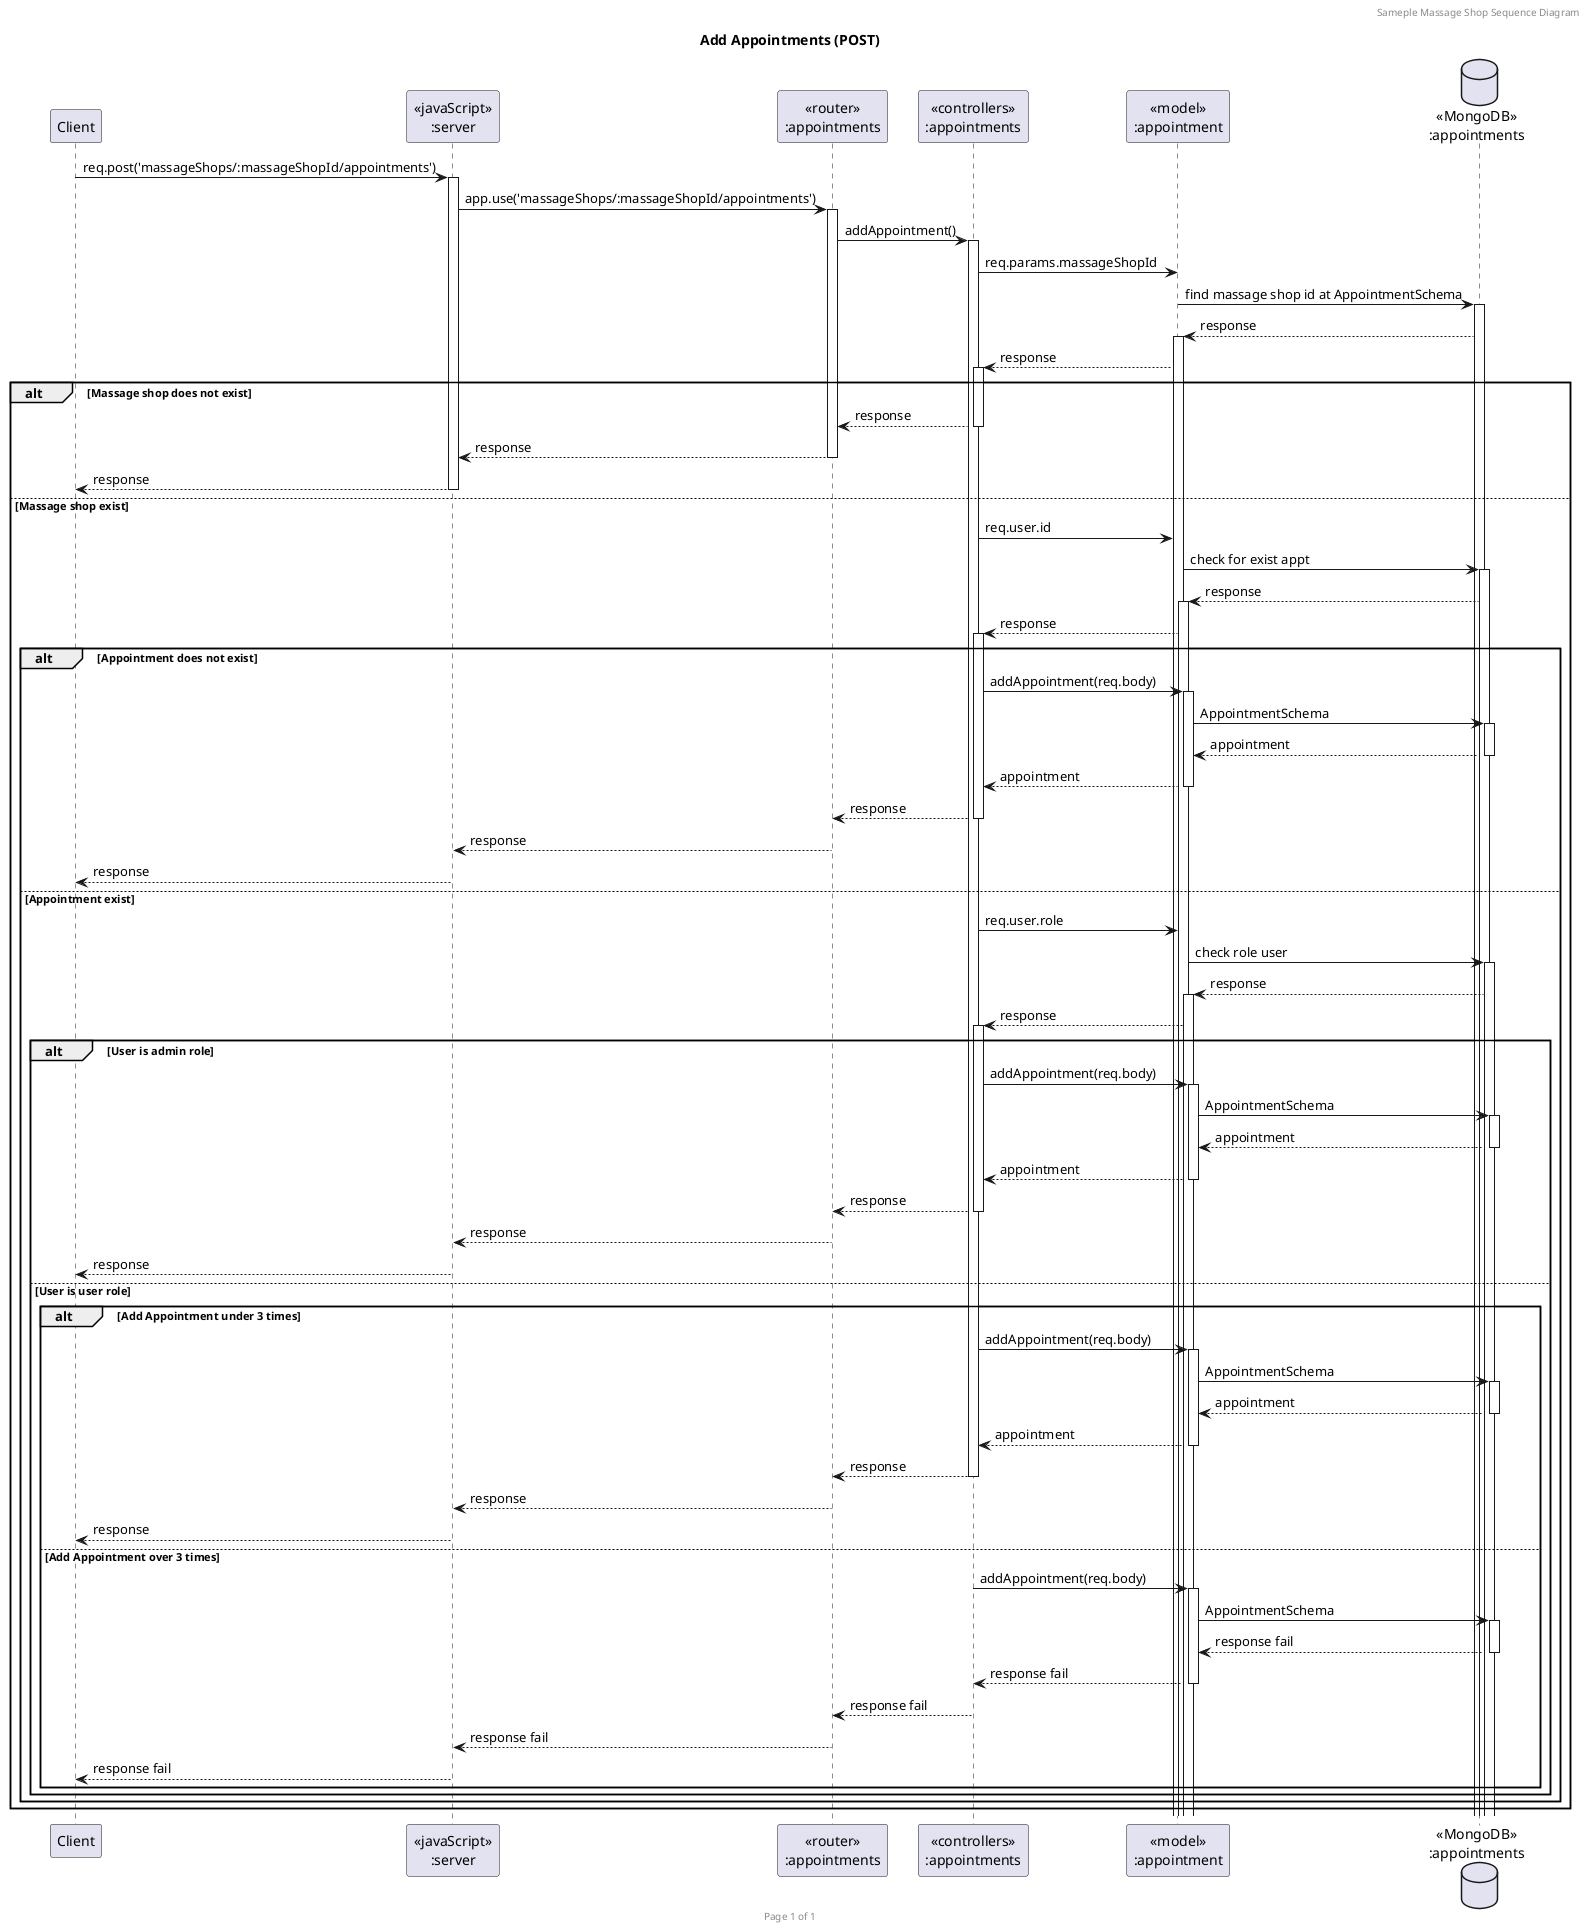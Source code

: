@startuml Add Appointments (POST)

header Sameple Massage Shop Sequence Diagram
footer Page %page% of %lastpage%
title "Add Appointments (POST)"

participant "Client" as client
participant "<<javaScript>>\n:server" as server
participant "<<router>>\n:appointments" as routerAppointments
participant "<<controllers>>\n:appointments" as controllersAppointments
participant "<<model>>\n:appointment" as modelAppointment
database "<<MongoDB>>\n:appointments" as AppointmentsDatabase

client->server ++:req.post('massageShops/:massageShopId/appointments')
server->routerAppointments ++:app.use('massageShops/:massageShopId/appointments')
routerAppointments -> controllersAppointments ++:addAppointment()
controllersAppointments->modelAppointment: req.params.massageShopId
modelAppointment ->AppointmentsDatabase ++: find massage shop id at AppointmentSchema
modelAppointment <-- AppointmentsDatabase ++: response
controllersAppointments <-- modelAppointment ++: response
alt Massage shop does not exist
  routerAppointments <-- controllersAppointments --:response
  server <-- routerAppointments --:response
  client <-- server --:response
else Massage shop exist
  controllersAppointments->modelAppointment: req.user.id
  modelAppointment ->AppointmentsDatabase ++: check for exist appt
  modelAppointment <-- AppointmentsDatabase ++: response
  controllersAppointments <-- modelAppointment ++: response
  alt Appointment does not exist
    controllersAppointments->modelAppointment ++:addAppointment(req.body)
    modelAppointment ->AppointmentsDatabase ++: AppointmentSchema
    AppointmentsDatabase --> modelAppointment --: appointment
    controllersAppointments <-- modelAppointment --:appointment
    routerAppointments <-- controllersAppointments --:response
    server <-- routerAppointments --:response
    client <-- server --:response
  else Appointment exist
    controllersAppointments->modelAppointment: req.user.role
    modelAppointment ->AppointmentsDatabase ++: check role user
    modelAppointment <-- AppointmentsDatabase ++: response
    controllersAppointments <-- modelAppointment ++: response
    alt User is admin role
      controllersAppointments->modelAppointment ++:addAppointment(req.body)
      modelAppointment ->AppointmentsDatabase ++: AppointmentSchema
      AppointmentsDatabase --> modelAppointment --: appointment
      controllersAppointments <-- modelAppointment --:appointment
      routerAppointments <-- controllersAppointments --:response
      server <-- routerAppointments --:response
      client <-- server --:response
    else User is user role
      alt Add Appointment under 3 times
        controllersAppointments->modelAppointment ++:addAppointment(req.body)
        modelAppointment ->AppointmentsDatabase ++: AppointmentSchema
        AppointmentsDatabase --> modelAppointment --: appointment
        controllersAppointments <-- modelAppointment --:appointment
        routerAppointments <-- controllersAppointments --:response
        server <-- routerAppointments --:response
        client <-- server --:response
      else Add Appointment over 3 times
        controllersAppointments->modelAppointment ++:addAppointment(req.body)
        modelAppointment ->AppointmentsDatabase ++: AppointmentSchema
        AppointmentsDatabase --> modelAppointment --: response fail
        controllersAppointments <-- modelAppointment --: response fail
        routerAppointments <-- controllersAppointments --:response fail
        server <-- routerAppointments --:response fail
        client <-- server --:response fail
      end
    end
  end
end

@enduml
